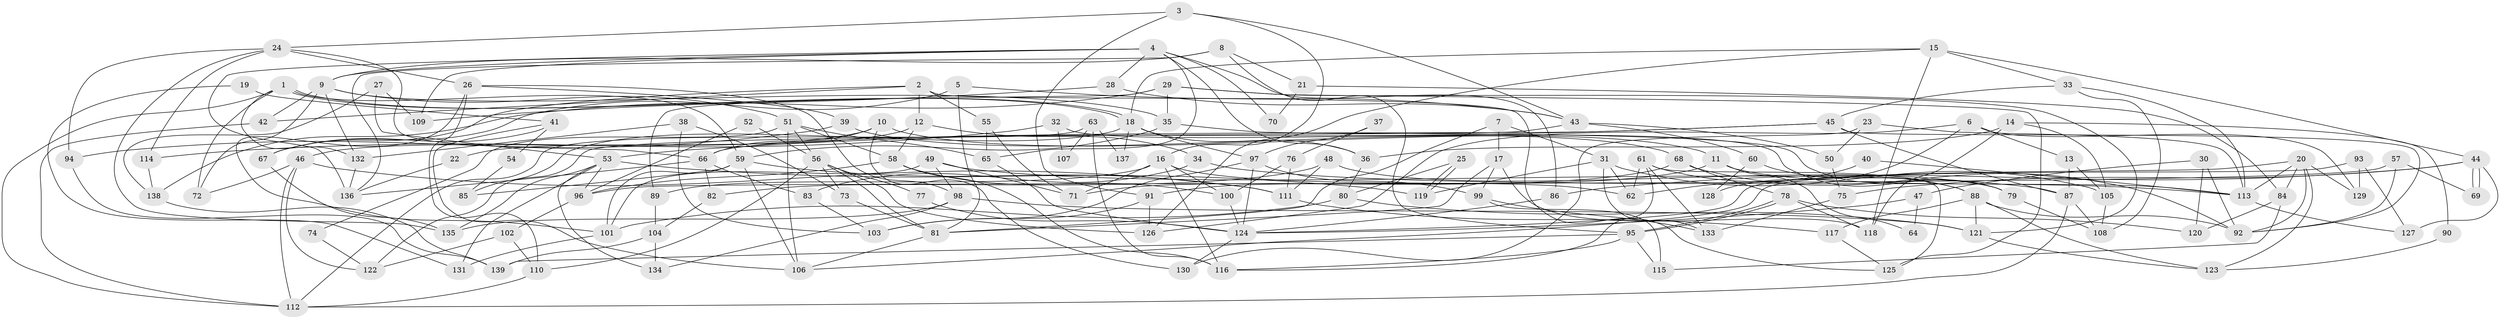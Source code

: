 // coarse degree distribution, {8: 0.047619047619047616, 6: 0.15476190476190477, 7: 0.09523809523809523, 4: 0.2619047619047619, 5: 0.14285714285714285, 2: 0.03571428571428571, 9: 0.047619047619047616, 3: 0.19047619047619047, 10: 0.023809523809523808}
// Generated by graph-tools (version 1.1) at 2025/37/03/04/25 23:37:02]
// undirected, 139 vertices, 278 edges
graph export_dot {
  node [color=gray90,style=filled];
  1;
  2;
  3;
  4;
  5;
  6;
  7;
  8;
  9;
  10;
  11;
  12;
  13;
  14;
  15;
  16;
  17;
  18;
  19;
  20;
  21;
  22;
  23;
  24;
  25;
  26;
  27;
  28;
  29;
  30;
  31;
  32;
  33;
  34;
  35;
  36;
  37;
  38;
  39;
  40;
  41;
  42;
  43;
  44;
  45;
  46;
  47;
  48;
  49;
  50;
  51;
  52;
  53;
  54;
  55;
  56;
  57;
  58;
  59;
  60;
  61;
  62;
  63;
  64;
  65;
  66;
  67;
  68;
  69;
  70;
  71;
  72;
  73;
  74;
  75;
  76;
  77;
  78;
  79;
  80;
  81;
  82;
  83;
  84;
  85;
  86;
  87;
  88;
  89;
  90;
  91;
  92;
  93;
  94;
  95;
  96;
  97;
  98;
  99;
  100;
  101;
  102;
  103;
  104;
  105;
  106;
  107;
  108;
  109;
  110;
  111;
  112;
  113;
  114;
  115;
  116;
  117;
  118;
  119;
  120;
  121;
  122;
  123;
  124;
  125;
  126;
  127;
  128;
  129;
  130;
  131;
  132;
  133;
  134;
  135;
  136;
  137;
  138;
  139;
  1 -- 18;
  1 -- 18;
  1 -- 112;
  1 -- 59;
  1 -- 72;
  1 -- 132;
  2 -- 55;
  2 -- 125;
  2 -- 12;
  2 -- 42;
  2 -- 67;
  3 -- 24;
  3 -- 16;
  3 -- 43;
  3 -- 91;
  4 -- 136;
  4 -- 28;
  4 -- 9;
  4 -- 36;
  4 -- 65;
  4 -- 70;
  4 -- 86;
  4 -- 109;
  5 -- 67;
  5 -- 81;
  5 -- 43;
  6 -- 129;
  6 -- 126;
  6 -- 13;
  6 -- 128;
  7 -- 31;
  7 -- 17;
  7 -- 81;
  8 -- 9;
  8 -- 136;
  8 -- 21;
  8 -- 95;
  9 -- 42;
  9 -- 35;
  9 -- 51;
  9 -- 72;
  9 -- 132;
  10 -- 11;
  10 -- 46;
  10 -- 66;
  10 -- 130;
  11 -- 113;
  11 -- 91;
  11 -- 64;
  12 -- 34;
  12 -- 22;
  12 -- 58;
  13 -- 87;
  13 -- 105;
  14 -- 105;
  14 -- 36;
  14 -- 90;
  14 -- 118;
  15 -- 18;
  15 -- 44;
  15 -- 33;
  15 -- 118;
  15 -- 126;
  16 -- 116;
  16 -- 71;
  16 -- 62;
  16 -- 89;
  16 -- 100;
  17 -- 81;
  17 -- 118;
  17 -- 99;
  18 -- 97;
  18 -- 36;
  18 -- 85;
  18 -- 137;
  19 -- 41;
  19 -- 131;
  20 -- 124;
  20 -- 123;
  20 -- 84;
  20 -- 92;
  20 -- 113;
  20 -- 129;
  21 -- 84;
  21 -- 70;
  22 -- 136;
  23 -- 113;
  23 -- 130;
  23 -- 50;
  24 -- 26;
  24 -- 135;
  24 -- 66;
  24 -- 94;
  24 -- 114;
  25 -- 119;
  25 -- 119;
  25 -- 80;
  26 -- 39;
  26 -- 98;
  26 -- 101;
  26 -- 110;
  27 -- 53;
  27 -- 138;
  27 -- 109;
  28 -- 43;
  28 -- 109;
  29 -- 35;
  29 -- 121;
  29 -- 89;
  29 -- 125;
  29 -- 138;
  30 -- 92;
  30 -- 120;
  30 -- 47;
  31 -- 62;
  31 -- 119;
  31 -- 105;
  31 -- 133;
  32 -- 114;
  32 -- 79;
  32 -- 107;
  33 -- 45;
  33 -- 108;
  33 -- 113;
  34 -- 113;
  34 -- 83;
  35 -- 59;
  35 -- 79;
  36 -- 80;
  37 -- 76;
  37 -- 97;
  38 -- 132;
  38 -- 73;
  38 -- 103;
  39 -- 94;
  39 -- 68;
  40 -- 62;
  40 -- 113;
  41 -- 106;
  41 -- 67;
  41 -- 54;
  42 -- 112;
  43 -- 50;
  43 -- 60;
  43 -- 122;
  44 -- 75;
  44 -- 69;
  44 -- 69;
  44 -- 86;
  44 -- 127;
  45 -- 87;
  45 -- 66;
  45 -- 53;
  45 -- 92;
  46 -- 72;
  46 -- 122;
  46 -- 111;
  46 -- 112;
  47 -- 124;
  47 -- 64;
  48 -- 111;
  48 -- 79;
  48 -- 82;
  49 -- 101;
  49 -- 87;
  49 -- 71;
  49 -- 98;
  50 -- 75;
  51 -- 58;
  51 -- 56;
  51 -- 65;
  51 -- 74;
  51 -- 106;
  52 -- 96;
  52 -- 56;
  53 -- 134;
  53 -- 96;
  53 -- 119;
  53 -- 131;
  53 -- 135;
  54 -- 85;
  55 -- 65;
  55 -- 71;
  56 -- 126;
  56 -- 73;
  56 -- 77;
  56 -- 81;
  56 -- 110;
  57 -- 92;
  57 -- 96;
  57 -- 69;
  58 -- 100;
  58 -- 96;
  58 -- 116;
  59 -- 106;
  59 -- 85;
  59 -- 101;
  59 -- 111;
  60 -- 88;
  60 -- 128;
  61 -- 116;
  61 -- 88;
  61 -- 62;
  61 -- 125;
  61 -- 133;
  63 -- 112;
  63 -- 116;
  63 -- 107;
  63 -- 137;
  65 -- 124;
  66 -- 82;
  66 -- 83;
  66 -- 136;
  67 -- 135;
  68 -- 78;
  68 -- 92;
  68 -- 71;
  73 -- 81;
  74 -- 122;
  75 -- 133;
  76 -- 100;
  76 -- 111;
  77 -- 124;
  78 -- 95;
  78 -- 95;
  78 -- 118;
  78 -- 120;
  79 -- 108;
  80 -- 101;
  80 -- 121;
  81 -- 106;
  82 -- 104;
  83 -- 103;
  84 -- 115;
  84 -- 120;
  86 -- 124;
  87 -- 108;
  87 -- 112;
  88 -- 117;
  88 -- 92;
  88 -- 121;
  88 -- 123;
  89 -- 104;
  90 -- 123;
  91 -- 103;
  91 -- 126;
  93 -- 127;
  93 -- 106;
  93 -- 129;
  94 -- 139;
  95 -- 115;
  95 -- 116;
  95 -- 139;
  96 -- 102;
  97 -- 99;
  97 -- 124;
  97 -- 103;
  98 -- 121;
  98 -- 134;
  98 -- 135;
  99 -- 133;
  99 -- 115;
  100 -- 124;
  101 -- 131;
  102 -- 110;
  102 -- 122;
  104 -- 134;
  104 -- 139;
  105 -- 108;
  110 -- 112;
  111 -- 117;
  113 -- 127;
  114 -- 138;
  117 -- 125;
  121 -- 123;
  124 -- 130;
  132 -- 136;
  138 -- 139;
}

